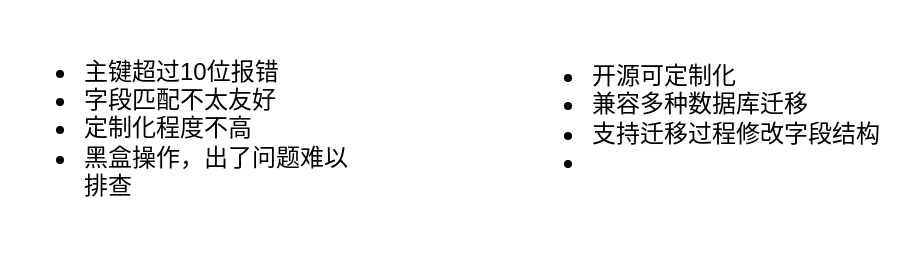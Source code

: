 <mxfile version="16.2.7" type="github">
  <diagram id="Q5mlm8pNXK8vwRuRoZ7s" name="Page-1">
    <mxGraphModel dx="946" dy="588" grid="0" gridSize="10" guides="1" tooltips="1" connect="1" arrows="1" fold="1" page="1" pageScale="1" pageWidth="2339" pageHeight="3300" math="0" shadow="0">
      <root>
        <mxCell id="0" />
        <mxCell id="1" parent="0" />
        <mxCell id="qyKtld63JDXhDD5pqwNW-1" value="&lt;ul&gt;&lt;li&gt;开源可定制化&lt;/li&gt;&lt;li&gt;兼容多种数据库迁移&lt;/li&gt;&lt;li&gt;支持迁移过程修改字段结构&lt;/li&gt;&lt;li&gt;&lt;br&gt;&lt;/li&gt;&lt;/ul&gt;" style="text;strokeColor=none;fillColor=none;html=1;whiteSpace=wrap;verticalAlign=middle;overflow=hidden;" vertex="1" parent="1">
          <mxGeometry x="387" y="226.5" width="205" height="84.5" as="geometry" />
        </mxCell>
        <mxCell id="qyKtld63JDXhDD5pqwNW-2" value="&lt;ul&gt;&lt;li&gt;主键超过10位报错&lt;/li&gt;&lt;li&gt;字段匹配不太友好&amp;nbsp;&lt;/li&gt;&lt;li&gt;定制化程度不高&lt;/li&gt;&lt;li&gt;黑盒操作，出了问题难以排查&lt;/li&gt;&lt;/ul&gt;" style="text;strokeColor=none;fillColor=none;html=1;whiteSpace=wrap;verticalAlign=middle;overflow=hidden;" vertex="1" parent="1">
          <mxGeometry x="133" y="210" width="184" height="127" as="geometry" />
        </mxCell>
      </root>
    </mxGraphModel>
  </diagram>
</mxfile>
